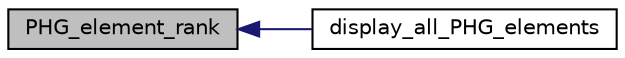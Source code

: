 digraph "PHG_element_rank"
{
  edge [fontname="Helvetica",fontsize="10",labelfontname="Helvetica",labelfontsize="10"];
  node [fontname="Helvetica",fontsize="10",shape=record];
  rankdir="LR";
  Node15017 [label="PHG_element_rank",height=0.2,width=0.4,color="black", fillcolor="grey75", style="filled", fontcolor="black"];
  Node15017 -> Node15018 [dir="back",color="midnightblue",fontsize="10",style="solid",fontname="Helvetica"];
  Node15018 [label="display_all_PHG_elements",height=0.2,width=0.4,color="black", fillcolor="white", style="filled",URL="$df/de4/projective_8_c.html#a7d923a53ab2450e899269b1bfffffd1e"];
}
